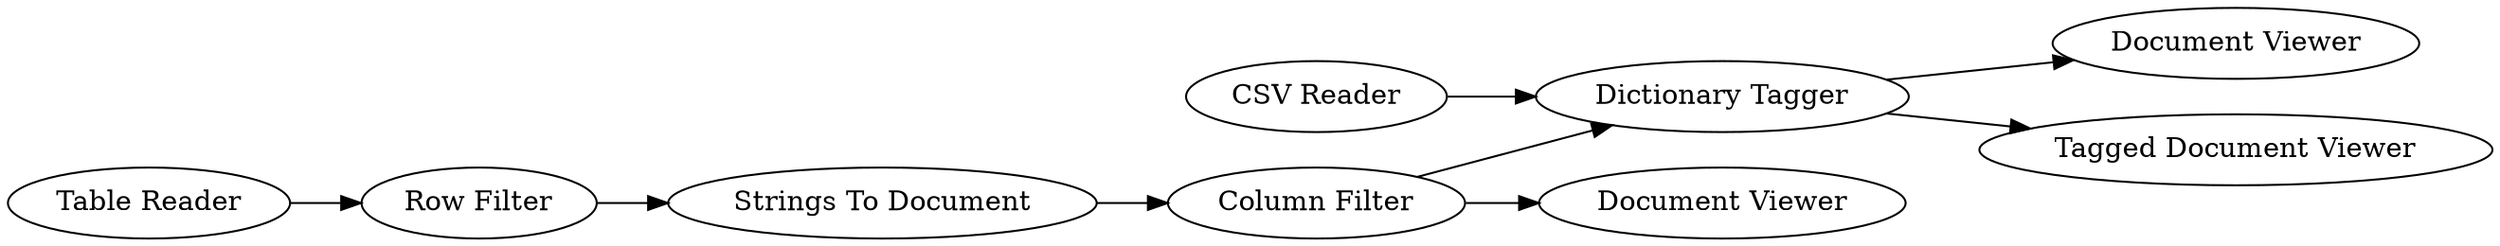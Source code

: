 digraph {
	300 [label="Document Viewer"]
	301 [label="Document Viewer"]
	303 [label="Tagged Document Viewer"]
	304 [label="CSV Reader"]
	305 [label="Table Reader"]
	20 [label="Row Filter"]
	22 [label="Column Filter"]
	23 [label="Strings To Document"]
	307 [label="Dictionary Tagger"]
	20 -> 23
	23 -> 22
	304 -> 307
	305 -> 20
	22 -> 307
	22 -> 300
	307 -> 303
	307 -> 301
	rankdir=LR
}
